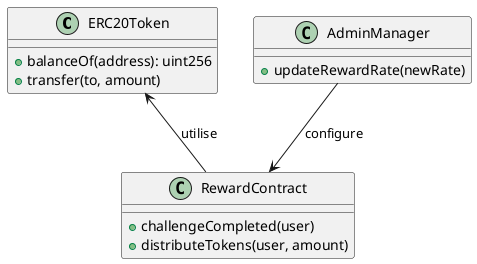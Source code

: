 @startuml Class_Diagram
class ERC20Token {
  +balanceOf(address): uint256
  +transfer(to, amount)
}
class RewardContract {
  +challengeCompleted(user)
  +distributeTokens(user, amount)
}
class AdminManager {
  +updateRewardRate(newRate)
}
ERC20Token <-- RewardContract : utilise
AdminManager --> RewardContract : configure
@enduml